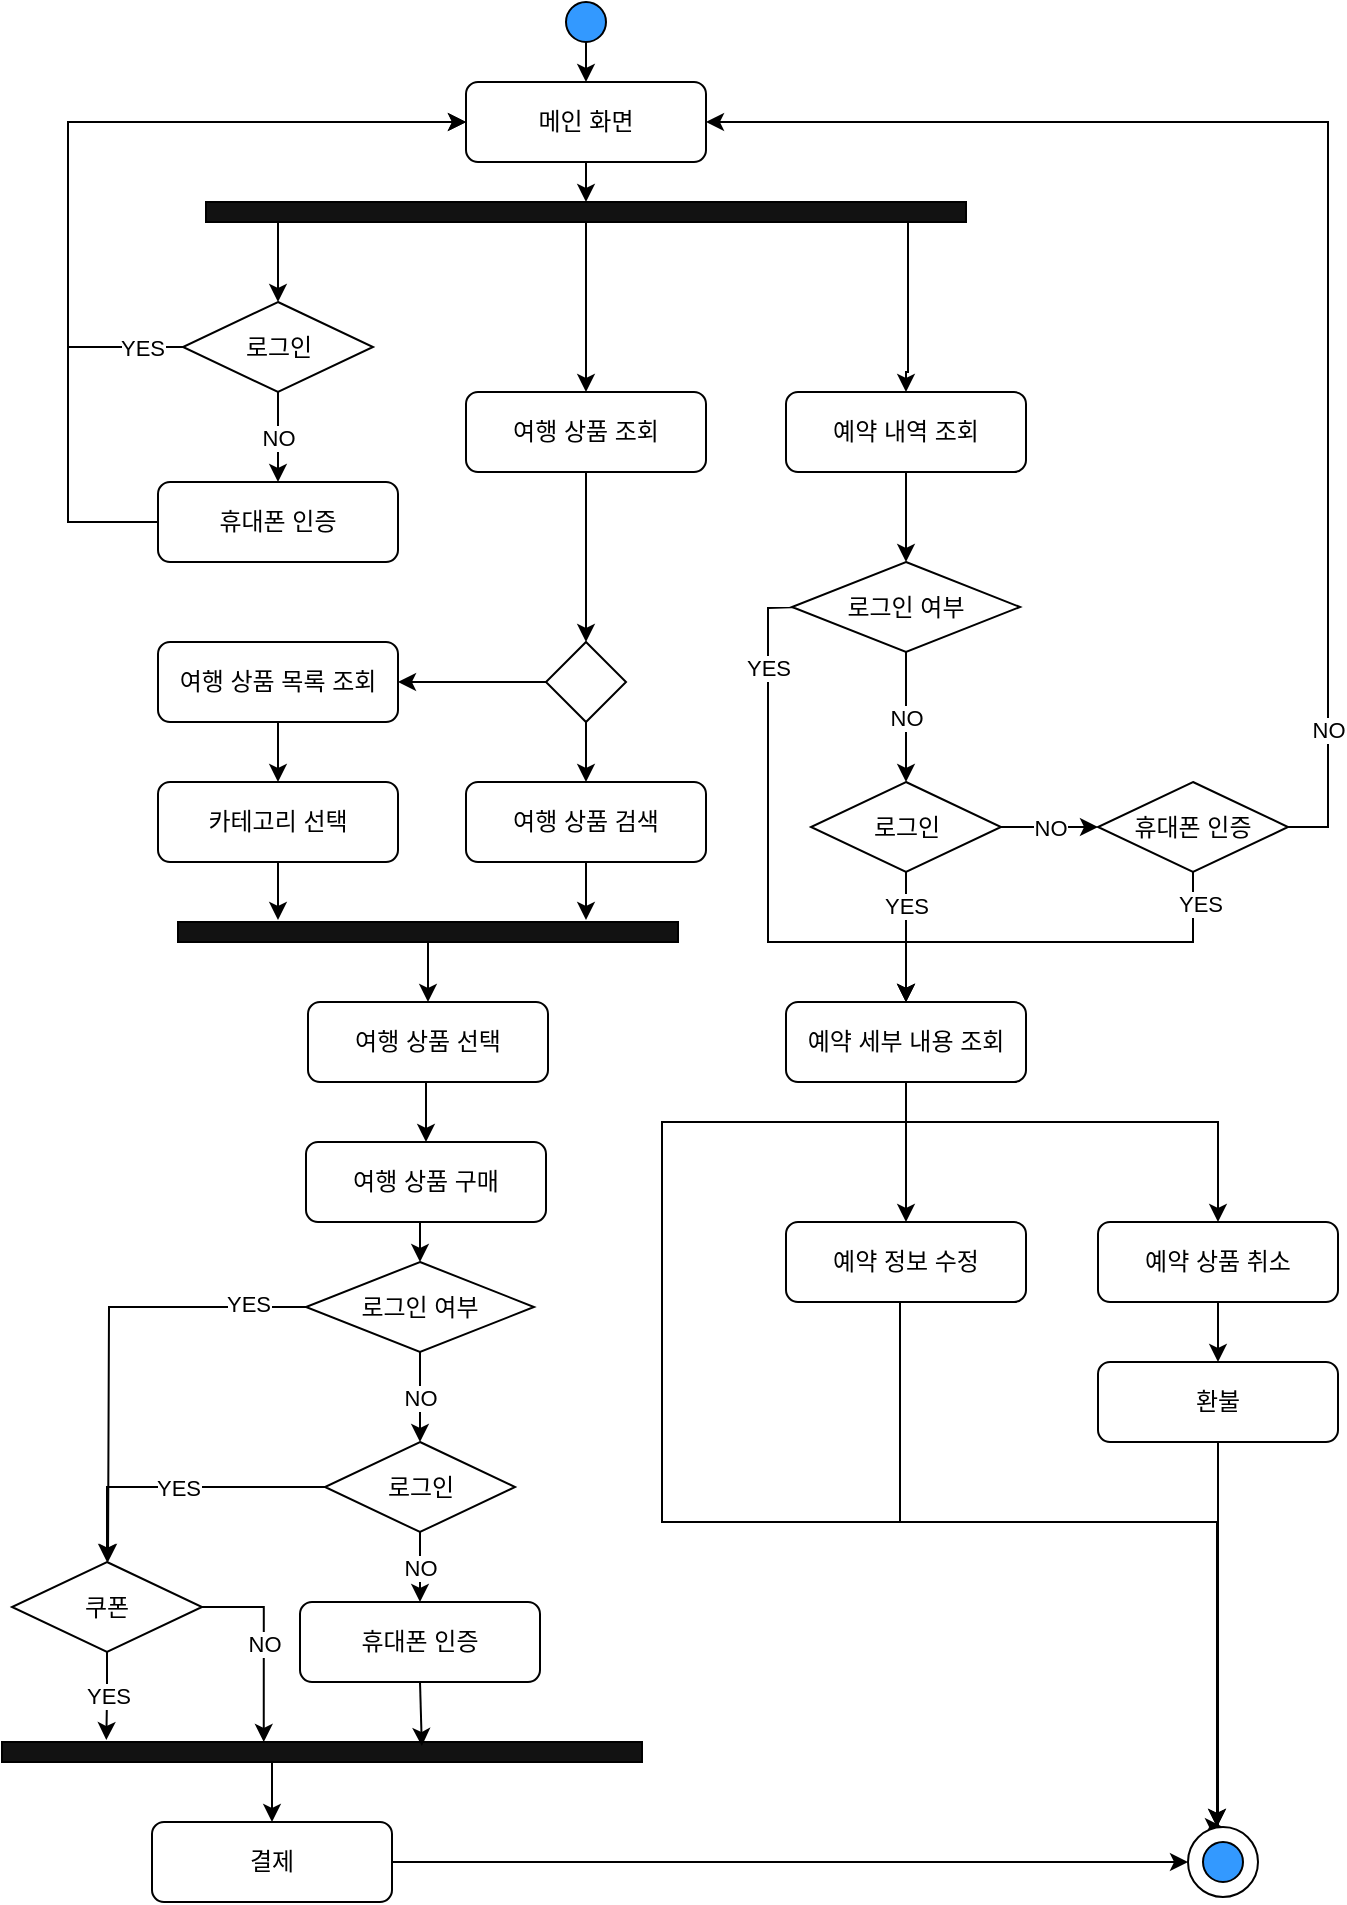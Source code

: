 <mxfile version="22.0.8" type="github">
  <diagram name="페이지-1" id="TN5AKw6U-QQQKgMi7nGR">
    <mxGraphModel dx="591" dy="510" grid="1" gridSize="10" guides="1" tooltips="1" connect="1" arrows="1" fold="1" page="1" pageScale="1" pageWidth="827" pageHeight="1169" math="0" shadow="0">
      <root>
        <mxCell id="0" />
        <mxCell id="1" parent="0" />
        <mxCell id="sBylLuwAz_yNocwkfArh-3" style="edgeStyle=orthogonalEdgeStyle;rounded=0;orthogonalLoop=1;jettySize=auto;html=1;exitX=0.5;exitY=1;exitDx=0;exitDy=0;entryX=0.5;entryY=0;entryDx=0;entryDy=0;" parent="1" source="sBylLuwAz_yNocwkfArh-1" target="sBylLuwAz_yNocwkfArh-2" edge="1">
          <mxGeometry relative="1" as="geometry" />
        </mxCell>
        <mxCell id="sBylLuwAz_yNocwkfArh-1" value="" style="ellipse;whiteSpace=wrap;html=1;aspect=fixed;fillColor=#3399FF;" parent="1" vertex="1">
          <mxGeometry x="399" y="30" width="20" height="20" as="geometry" />
        </mxCell>
        <mxCell id="sBylLuwAz_yNocwkfArh-5" style="edgeStyle=orthogonalEdgeStyle;rounded=0;orthogonalLoop=1;jettySize=auto;html=1;exitX=0.5;exitY=1;exitDx=0;exitDy=0;entryX=0.5;entryY=0;entryDx=0;entryDy=0;" parent="1" source="sBylLuwAz_yNocwkfArh-2" target="sBylLuwAz_yNocwkfArh-4" edge="1">
          <mxGeometry relative="1" as="geometry" />
        </mxCell>
        <mxCell id="sBylLuwAz_yNocwkfArh-2" value="메인 화면" style="rounded=1;whiteSpace=wrap;html=1;" parent="1" vertex="1">
          <mxGeometry x="349" y="70" width="120" height="40" as="geometry" />
        </mxCell>
        <mxCell id="N7bC6ouLhvrDJOjR0Ol4-1" style="edgeStyle=orthogonalEdgeStyle;rounded=0;orthogonalLoop=1;jettySize=auto;html=1;exitX=0.5;exitY=1;exitDx=0;exitDy=0;entryX=0.5;entryY=0;entryDx=0;entryDy=0;" edge="1" parent="1" source="sBylLuwAz_yNocwkfArh-4" target="sBylLuwAz_yNocwkfArh-7">
          <mxGeometry relative="1" as="geometry" />
        </mxCell>
        <mxCell id="N7bC6ouLhvrDJOjR0Ol4-2" style="edgeStyle=orthogonalEdgeStyle;rounded=0;orthogonalLoop=1;jettySize=auto;html=1;exitX=0.75;exitY=1;exitDx=0;exitDy=0;entryX=0.5;entryY=0;entryDx=0;entryDy=0;" edge="1" parent="1" source="sBylLuwAz_yNocwkfArh-4" target="sBylLuwAz_yNocwkfArh-6">
          <mxGeometry relative="1" as="geometry">
            <Array as="points">
              <mxPoint x="570" y="140" />
              <mxPoint x="570" y="215" />
            </Array>
          </mxGeometry>
        </mxCell>
        <mxCell id="N7bC6ouLhvrDJOjR0Ol4-6" style="edgeStyle=orthogonalEdgeStyle;rounded=0;orthogonalLoop=1;jettySize=auto;html=1;exitX=0.25;exitY=1;exitDx=0;exitDy=0;entryX=0.5;entryY=0;entryDx=0;entryDy=0;" edge="1" parent="1" source="sBylLuwAz_yNocwkfArh-4" target="N7bC6ouLhvrDJOjR0Ol4-5">
          <mxGeometry relative="1" as="geometry">
            <Array as="points">
              <mxPoint x="255" y="140" />
            </Array>
          </mxGeometry>
        </mxCell>
        <mxCell id="sBylLuwAz_yNocwkfArh-4" value="" style="rounded=0;whiteSpace=wrap;html=1;fillColor=#121212;" parent="1" vertex="1">
          <mxGeometry x="219" y="130" width="380" height="10" as="geometry" />
        </mxCell>
        <mxCell id="N7bC6ouLhvrDJOjR0Ol4-13" style="edgeStyle=orthogonalEdgeStyle;rounded=0;orthogonalLoop=1;jettySize=auto;html=1;exitX=0.5;exitY=1;exitDx=0;exitDy=0;entryX=0.5;entryY=0;entryDx=0;entryDy=0;" edge="1" parent="1" source="sBylLuwAz_yNocwkfArh-6" target="N7bC6ouLhvrDJOjR0Ol4-12">
          <mxGeometry relative="1" as="geometry" />
        </mxCell>
        <mxCell id="sBylLuwAz_yNocwkfArh-6" value="예약 내역 조회" style="rounded=1;whiteSpace=wrap;html=1;" parent="1" vertex="1">
          <mxGeometry x="509" y="225" width="120" height="40" as="geometry" />
        </mxCell>
        <mxCell id="sBylLuwAz_yNocwkfArh-11" style="edgeStyle=orthogonalEdgeStyle;rounded=0;orthogonalLoop=1;jettySize=auto;html=1;exitX=0.5;exitY=1;exitDx=0;exitDy=0;entryX=0.5;entryY=0;entryDx=0;entryDy=0;" parent="1" source="sBylLuwAz_yNocwkfArh-7" target="sBylLuwAz_yNocwkfArh-10" edge="1">
          <mxGeometry relative="1" as="geometry" />
        </mxCell>
        <mxCell id="sBylLuwAz_yNocwkfArh-7" value="여행 상품 조회" style="rounded=1;whiteSpace=wrap;html=1;" parent="1" vertex="1">
          <mxGeometry x="349" y="225" width="120" height="40" as="geometry" />
        </mxCell>
        <mxCell id="sBylLuwAz_yNocwkfArh-22" style="edgeStyle=orthogonalEdgeStyle;rounded=0;orthogonalLoop=1;jettySize=auto;html=1;exitX=0;exitY=0.5;exitDx=0;exitDy=0;entryX=1;entryY=0.5;entryDx=0;entryDy=0;" parent="1" source="sBylLuwAz_yNocwkfArh-10" target="sBylLuwAz_yNocwkfArh-15" edge="1">
          <mxGeometry relative="1" as="geometry" />
        </mxCell>
        <mxCell id="sBylLuwAz_yNocwkfArh-23" style="edgeStyle=orthogonalEdgeStyle;rounded=0;orthogonalLoop=1;jettySize=auto;html=1;exitX=0.5;exitY=1;exitDx=0;exitDy=0;entryX=0.5;entryY=0;entryDx=0;entryDy=0;" parent="1" source="sBylLuwAz_yNocwkfArh-10" target="sBylLuwAz_yNocwkfArh-16" edge="1">
          <mxGeometry relative="1" as="geometry" />
        </mxCell>
        <mxCell id="sBylLuwAz_yNocwkfArh-10" value="" style="rhombus;whiteSpace=wrap;html=1;" parent="1" vertex="1">
          <mxGeometry x="389" y="350" width="40" height="40" as="geometry" />
        </mxCell>
        <mxCell id="sBylLuwAz_yNocwkfArh-24" style="edgeStyle=orthogonalEdgeStyle;rounded=0;orthogonalLoop=1;jettySize=auto;html=1;exitX=0.5;exitY=1;exitDx=0;exitDy=0;entryX=0.5;entryY=0;entryDx=0;entryDy=0;" parent="1" source="sBylLuwAz_yNocwkfArh-15" target="sBylLuwAz_yNocwkfArh-17" edge="1">
          <mxGeometry relative="1" as="geometry" />
        </mxCell>
        <mxCell id="sBylLuwAz_yNocwkfArh-15" value="여행 상품 목록 조회" style="rounded=1;whiteSpace=wrap;html=1;" parent="1" vertex="1">
          <mxGeometry x="195" y="350" width="120" height="40" as="geometry" />
        </mxCell>
        <mxCell id="sBylLuwAz_yNocwkfArh-16" value="여행 상품 검색" style="rounded=1;whiteSpace=wrap;html=1;" parent="1" vertex="1">
          <mxGeometry x="349" y="420" width="120" height="40" as="geometry" />
        </mxCell>
        <mxCell id="sBylLuwAz_yNocwkfArh-17" value="카테고리 선택" style="rounded=1;whiteSpace=wrap;html=1;" parent="1" vertex="1">
          <mxGeometry x="195" y="420" width="120" height="40" as="geometry" />
        </mxCell>
        <mxCell id="sBylLuwAz_yNocwkfArh-56" style="edgeStyle=orthogonalEdgeStyle;rounded=0;orthogonalLoop=1;jettySize=auto;html=1;exitX=0.5;exitY=1;exitDx=0;exitDy=0;entryX=0.5;entryY=0;entryDx=0;entryDy=0;" parent="1" edge="1">
          <mxGeometry relative="1" as="geometry">
            <Array as="points">
              <mxPoint x="546" y="790" />
              <mxPoint x="702" y="790" />
            </Array>
            <mxPoint x="566" y="680" as="sourcePoint" />
            <mxPoint x="724.5" y="942.5" as="targetPoint" />
          </mxGeometry>
        </mxCell>
        <mxCell id="sBylLuwAz_yNocwkfArh-18" value="예약 정보 수정" style="rounded=1;whiteSpace=wrap;html=1;" parent="1" vertex="1">
          <mxGeometry x="509" y="640" width="120" height="40" as="geometry" />
        </mxCell>
        <mxCell id="sBylLuwAz_yNocwkfArh-32" style="edgeStyle=orthogonalEdgeStyle;rounded=0;orthogonalLoop=1;jettySize=auto;html=1;exitX=0.5;exitY=1;exitDx=0;exitDy=0;entryX=0.5;entryY=0;entryDx=0;entryDy=0;" parent="1" source="sBylLuwAz_yNocwkfArh-20" target="sBylLuwAz_yNocwkfArh-21" edge="1">
          <mxGeometry relative="1" as="geometry" />
        </mxCell>
        <mxCell id="sBylLuwAz_yNocwkfArh-20" value="예약 상품 취소" style="rounded=1;whiteSpace=wrap;html=1;" parent="1" vertex="1">
          <mxGeometry x="665" y="640" width="120" height="40" as="geometry" />
        </mxCell>
        <mxCell id="sBylLuwAz_yNocwkfArh-55" style="edgeStyle=orthogonalEdgeStyle;rounded=0;orthogonalLoop=1;jettySize=auto;html=1;exitX=0.5;exitY=1;exitDx=0;exitDy=0;entryX=0.5;entryY=0;entryDx=0;entryDy=0;" parent="1" source="sBylLuwAz_yNocwkfArh-21" target="sBylLuwAz_yNocwkfArh-53" edge="1">
          <mxGeometry relative="1" as="geometry">
            <Array as="points">
              <mxPoint x="725" y="943" />
            </Array>
          </mxGeometry>
        </mxCell>
        <mxCell id="sBylLuwAz_yNocwkfArh-21" value="환불" style="rounded=1;whiteSpace=wrap;html=1;" parent="1" vertex="1">
          <mxGeometry x="665" y="710" width="120" height="40" as="geometry" />
        </mxCell>
        <mxCell id="sBylLuwAz_yNocwkfArh-35" style="edgeStyle=orthogonalEdgeStyle;rounded=0;orthogonalLoop=1;jettySize=auto;html=1;exitX=0.5;exitY=1;exitDx=0;exitDy=0;entryX=0.5;entryY=0;entryDx=0;entryDy=0;" parent="1" source="sBylLuwAz_yNocwkfArh-26" target="sBylLuwAz_yNocwkfArh-33" edge="1">
          <mxGeometry relative="1" as="geometry" />
        </mxCell>
        <mxCell id="sBylLuwAz_yNocwkfArh-26" value="" style="rounded=0;whiteSpace=wrap;html=1;fillColor=#121212;" parent="1" vertex="1">
          <mxGeometry x="205" y="490" width="250" height="10" as="geometry" />
        </mxCell>
        <mxCell id="sBylLuwAz_yNocwkfArh-28" style="edgeStyle=orthogonalEdgeStyle;rounded=0;orthogonalLoop=1;jettySize=auto;html=1;exitX=0.5;exitY=1;exitDx=0;exitDy=0;entryX=0.2;entryY=-0.1;entryDx=0;entryDy=0;entryPerimeter=0;" parent="1" source="sBylLuwAz_yNocwkfArh-17" target="sBylLuwAz_yNocwkfArh-26" edge="1">
          <mxGeometry relative="1" as="geometry" />
        </mxCell>
        <mxCell id="sBylLuwAz_yNocwkfArh-29" style="edgeStyle=orthogonalEdgeStyle;rounded=0;orthogonalLoop=1;jettySize=auto;html=1;exitX=0.5;exitY=1;exitDx=0;exitDy=0;entryX=0.816;entryY=-0.1;entryDx=0;entryDy=0;entryPerimeter=0;" parent="1" source="sBylLuwAz_yNocwkfArh-16" target="sBylLuwAz_yNocwkfArh-26" edge="1">
          <mxGeometry relative="1" as="geometry" />
        </mxCell>
        <mxCell id="sBylLuwAz_yNocwkfArh-36" style="edgeStyle=orthogonalEdgeStyle;rounded=0;orthogonalLoop=1;jettySize=auto;html=1;exitX=0.5;exitY=1;exitDx=0;exitDy=0;entryX=0.5;entryY=0;entryDx=0;entryDy=0;" parent="1" source="sBylLuwAz_yNocwkfArh-33" target="sBylLuwAz_yNocwkfArh-34" edge="1">
          <mxGeometry relative="1" as="geometry" />
        </mxCell>
        <mxCell id="sBylLuwAz_yNocwkfArh-33" value="여행 상품 선택" style="rounded=1;whiteSpace=wrap;html=1;" parent="1" vertex="1">
          <mxGeometry x="270" y="530" width="120" height="40" as="geometry" />
        </mxCell>
        <mxCell id="N7bC6ouLhvrDJOjR0Ol4-21" style="edgeStyle=orthogonalEdgeStyle;rounded=0;orthogonalLoop=1;jettySize=auto;html=1;exitX=0.5;exitY=1;exitDx=0;exitDy=0;entryX=0.5;entryY=0;entryDx=0;entryDy=0;" edge="1" parent="1" source="sBylLuwAz_yNocwkfArh-34" target="N7bC6ouLhvrDJOjR0Ol4-20">
          <mxGeometry relative="1" as="geometry" />
        </mxCell>
        <mxCell id="sBylLuwAz_yNocwkfArh-34" value="여행 상품 구매" style="rounded=1;whiteSpace=wrap;html=1;" parent="1" vertex="1">
          <mxGeometry x="269" y="600" width="120" height="40" as="geometry" />
        </mxCell>
        <mxCell id="sBylLuwAz_yNocwkfArh-43" value="YES" style="edgeStyle=orthogonalEdgeStyle;rounded=0;orthogonalLoop=1;jettySize=auto;html=1;exitX=0;exitY=0.5;exitDx=0;exitDy=0;entryX=0.5;entryY=0;entryDx=0;entryDy=0;" parent="1" source="sBylLuwAz_yNocwkfArh-37" target="sBylLuwAz_yNocwkfArh-41" edge="1">
          <mxGeometry relative="1" as="geometry" />
        </mxCell>
        <mxCell id="sBylLuwAz_yNocwkfArh-67" value="NO" style="edgeStyle=orthogonalEdgeStyle;rounded=0;orthogonalLoop=1;jettySize=auto;html=1;exitX=0.5;exitY=1;exitDx=0;exitDy=0;entryX=0.5;entryY=0;entryDx=0;entryDy=0;" parent="1" source="sBylLuwAz_yNocwkfArh-37" target="sBylLuwAz_yNocwkfArh-65" edge="1">
          <mxGeometry relative="1" as="geometry" />
        </mxCell>
        <mxCell id="sBylLuwAz_yNocwkfArh-37" value="로그인" style="rhombus;whiteSpace=wrap;html=1;" parent="1" vertex="1">
          <mxGeometry x="278.5" y="750" width="95" height="45" as="geometry" />
        </mxCell>
        <mxCell id="sBylLuwAz_yNocwkfArh-51" style="edgeStyle=orthogonalEdgeStyle;rounded=0;orthogonalLoop=1;jettySize=auto;html=1;exitX=0.5;exitY=1;exitDx=0;exitDy=0;entryX=0.5;entryY=0;entryDx=0;entryDy=0;" parent="1" source="sBylLuwAz_yNocwkfArh-40" target="sBylLuwAz_yNocwkfArh-50" edge="1">
          <mxGeometry relative="1" as="geometry" />
        </mxCell>
        <mxCell id="sBylLuwAz_yNocwkfArh-40" value="" style="rounded=0;whiteSpace=wrap;html=1;fillColor=#121212;" parent="1" vertex="1">
          <mxGeometry x="117" y="900" width="320" height="10" as="geometry" />
        </mxCell>
        <mxCell id="sBylLuwAz_yNocwkfArh-48" value="NO" style="edgeStyle=orthogonalEdgeStyle;rounded=0;orthogonalLoop=1;jettySize=auto;html=1;exitX=1;exitY=0.5;exitDx=0;exitDy=0;entryX=0.409;entryY=0;entryDx=0;entryDy=0;entryPerimeter=0;" parent="1" source="sBylLuwAz_yNocwkfArh-41" target="sBylLuwAz_yNocwkfArh-40" edge="1">
          <mxGeometry relative="1" as="geometry" />
        </mxCell>
        <mxCell id="sBylLuwAz_yNocwkfArh-41" value="쿠폰" style="rhombus;whiteSpace=wrap;html=1;" parent="1" vertex="1">
          <mxGeometry x="122" y="810" width="95" height="45" as="geometry" />
        </mxCell>
        <mxCell id="sBylLuwAz_yNocwkfArh-46" value="YES" style="edgeStyle=orthogonalEdgeStyle;rounded=0;orthogonalLoop=1;jettySize=auto;html=1;exitX=0.5;exitY=1;exitDx=0;exitDy=0;entryX=0.163;entryY=-0.1;entryDx=0;entryDy=0;entryPerimeter=0;" parent="1" source="sBylLuwAz_yNocwkfArh-41" target="sBylLuwAz_yNocwkfArh-40" edge="1">
          <mxGeometry relative="1" as="geometry" />
        </mxCell>
        <mxCell id="N7bC6ouLhvrDJOjR0Ol4-17" style="edgeStyle=orthogonalEdgeStyle;rounded=0;orthogonalLoop=1;jettySize=auto;html=1;exitX=1;exitY=0.5;exitDx=0;exitDy=0;entryX=0;entryY=0.5;entryDx=0;entryDy=0;" edge="1" parent="1" source="sBylLuwAz_yNocwkfArh-50" target="sBylLuwAz_yNocwkfArh-53">
          <mxGeometry relative="1" as="geometry" />
        </mxCell>
        <mxCell id="sBylLuwAz_yNocwkfArh-50" value="결제" style="rounded=1;whiteSpace=wrap;html=1;" parent="1" vertex="1">
          <mxGeometry x="192" y="940" width="120" height="40" as="geometry" />
        </mxCell>
        <mxCell id="sBylLuwAz_yNocwkfArh-53" value="" style="ellipse;whiteSpace=wrap;html=1;aspect=fixed;" parent="1" vertex="1">
          <mxGeometry x="710" y="942.5" width="35" height="35" as="geometry" />
        </mxCell>
        <mxCell id="sBylLuwAz_yNocwkfArh-52" value="" style="ellipse;whiteSpace=wrap;html=1;aspect=fixed;fillColor=#3399FF;" parent="1" vertex="1">
          <mxGeometry x="717.5" y="950" width="20" height="20" as="geometry" />
        </mxCell>
        <mxCell id="sBylLuwAz_yNocwkfArh-59" value="YES" style="edgeStyle=orthogonalEdgeStyle;rounded=0;orthogonalLoop=1;jettySize=auto;html=1;exitX=0.5;exitY=1;exitDx=0;exitDy=0;entryX=0.5;entryY=0;entryDx=0;entryDy=0;entryPerimeter=0;" parent="1" source="sBylLuwAz_yNocwkfArh-57" target="sBylLuwAz_yNocwkfArh-75" edge="1">
          <mxGeometry x="-0.5" relative="1" as="geometry">
            <mxPoint x="569" y="525" as="targetPoint" />
            <mxPoint as="offset" />
          </mxGeometry>
        </mxCell>
        <mxCell id="sBylLuwAz_yNocwkfArh-72" value="NO" style="edgeStyle=orthogonalEdgeStyle;rounded=0;orthogonalLoop=1;jettySize=auto;html=1;exitX=1;exitY=0.5;exitDx=0;exitDy=0;entryX=0;entryY=0.5;entryDx=0;entryDy=0;" parent="1" source="sBylLuwAz_yNocwkfArh-57" target="sBylLuwAz_yNocwkfArh-71" edge="1">
          <mxGeometry relative="1" as="geometry" />
        </mxCell>
        <mxCell id="sBylLuwAz_yNocwkfArh-57" value="로그인" style="rhombus;whiteSpace=wrap;html=1;" parent="1" vertex="1">
          <mxGeometry x="521.5" y="420" width="95" height="45" as="geometry" />
        </mxCell>
        <mxCell id="sBylLuwAz_yNocwkfArh-65" value="휴대폰 인증" style="rounded=1;whiteSpace=wrap;html=1;" parent="1" vertex="1">
          <mxGeometry x="266" y="830" width="120" height="40" as="geometry" />
        </mxCell>
        <mxCell id="sBylLuwAz_yNocwkfArh-70" style="edgeStyle=orthogonalEdgeStyle;rounded=0;orthogonalLoop=1;jettySize=auto;html=1;exitX=0.5;exitY=1;exitDx=0;exitDy=0;entryX=0.656;entryY=0.2;entryDx=0;entryDy=0;entryPerimeter=0;" parent="1" source="sBylLuwAz_yNocwkfArh-65" target="sBylLuwAz_yNocwkfArh-40" edge="1">
          <mxGeometry relative="1" as="geometry" />
        </mxCell>
        <mxCell id="sBylLuwAz_yNocwkfArh-73" value="YES" style="edgeStyle=orthogonalEdgeStyle;rounded=0;orthogonalLoop=1;jettySize=auto;html=1;exitX=0.5;exitY=1;exitDx=0;exitDy=0;entryX=0.5;entryY=0;entryDx=0;entryDy=0;" parent="1" source="sBylLuwAz_yNocwkfArh-71" target="sBylLuwAz_yNocwkfArh-75" edge="1">
          <mxGeometry x="-0.853" y="3" relative="1" as="geometry">
            <mxPoint x="569" y="525" as="targetPoint" />
            <Array as="points">
              <mxPoint x="713" y="500" />
              <mxPoint x="569" y="500" />
            </Array>
            <mxPoint as="offset" />
          </mxGeometry>
        </mxCell>
        <mxCell id="sBylLuwAz_yNocwkfArh-74" value="NO" style="edgeStyle=orthogonalEdgeStyle;rounded=0;orthogonalLoop=1;jettySize=auto;html=1;exitX=1;exitY=0.5;exitDx=0;exitDy=0;entryX=1;entryY=0.5;entryDx=0;entryDy=0;" parent="1" source="sBylLuwAz_yNocwkfArh-71" target="sBylLuwAz_yNocwkfArh-2" edge="1">
          <mxGeometry x="-0.799" relative="1" as="geometry">
            <mxPoint as="offset" />
          </mxGeometry>
        </mxCell>
        <mxCell id="sBylLuwAz_yNocwkfArh-71" value="휴대폰 인증" style="rhombus;whiteSpace=wrap;html=1;" parent="1" vertex="1">
          <mxGeometry x="665" y="420" width="95" height="45" as="geometry" />
        </mxCell>
        <mxCell id="sBylLuwAz_yNocwkfArh-76" style="edgeStyle=orthogonalEdgeStyle;rounded=0;orthogonalLoop=1;jettySize=auto;html=1;exitX=0.5;exitY=1;exitDx=0;exitDy=0;entryX=0.5;entryY=0;entryDx=0;entryDy=0;" parent="1" source="sBylLuwAz_yNocwkfArh-75" target="sBylLuwAz_yNocwkfArh-18" edge="1">
          <mxGeometry relative="1" as="geometry" />
        </mxCell>
        <mxCell id="sBylLuwAz_yNocwkfArh-77" style="edgeStyle=orthogonalEdgeStyle;rounded=0;orthogonalLoop=1;jettySize=auto;html=1;exitX=0.5;exitY=1;exitDx=0;exitDy=0;entryX=0.5;entryY=0;entryDx=0;entryDy=0;" parent="1" source="sBylLuwAz_yNocwkfArh-75" target="sBylLuwAz_yNocwkfArh-20" edge="1">
          <mxGeometry relative="1" as="geometry">
            <Array as="points">
              <mxPoint x="569" y="590" />
              <mxPoint x="725" y="590" />
            </Array>
          </mxGeometry>
        </mxCell>
        <mxCell id="N7bC6ouLhvrDJOjR0Ol4-18" style="edgeStyle=orthogonalEdgeStyle;rounded=0;orthogonalLoop=1;jettySize=auto;html=1;exitX=0.5;exitY=1;exitDx=0;exitDy=0;entryX=0.5;entryY=0;entryDx=0;entryDy=0;" edge="1" parent="1" source="sBylLuwAz_yNocwkfArh-75">
          <mxGeometry relative="1" as="geometry">
            <mxPoint x="566" y="570" as="sourcePoint" />
            <mxPoint x="724.5" y="942.5" as="targetPoint" />
            <Array as="points">
              <mxPoint x="569" y="590" />
              <mxPoint x="447" y="590" />
              <mxPoint x="447" y="790" />
              <mxPoint x="724" y="790" />
            </Array>
          </mxGeometry>
        </mxCell>
        <mxCell id="sBylLuwAz_yNocwkfArh-75" value="예약 세부 내용 조회" style="rounded=1;whiteSpace=wrap;html=1;" parent="1" vertex="1">
          <mxGeometry x="509" y="530" width="120" height="40" as="geometry" />
        </mxCell>
        <mxCell id="N7bC6ouLhvrDJOjR0Ol4-8" value="NO" style="edgeStyle=orthogonalEdgeStyle;rounded=0;orthogonalLoop=1;jettySize=auto;html=1;exitX=0.5;exitY=1;exitDx=0;exitDy=0;entryX=0.5;entryY=0;entryDx=0;entryDy=0;" edge="1" parent="1" source="N7bC6ouLhvrDJOjR0Ol4-5" target="N7bC6ouLhvrDJOjR0Ol4-7">
          <mxGeometry relative="1" as="geometry" />
        </mxCell>
        <mxCell id="N7bC6ouLhvrDJOjR0Ol4-10" value="YES" style="edgeStyle=orthogonalEdgeStyle;rounded=0;orthogonalLoop=1;jettySize=auto;html=1;exitX=0;exitY=0.5;exitDx=0;exitDy=0;entryX=0;entryY=0.5;entryDx=0;entryDy=0;" edge="1" parent="1" source="N7bC6ouLhvrDJOjR0Ol4-5" target="sBylLuwAz_yNocwkfArh-2">
          <mxGeometry x="-0.888" relative="1" as="geometry">
            <Array as="points">
              <mxPoint x="150" y="203" />
              <mxPoint x="150" y="90" />
            </Array>
            <mxPoint as="offset" />
          </mxGeometry>
        </mxCell>
        <mxCell id="N7bC6ouLhvrDJOjR0Ol4-5" value="로그인" style="rhombus;whiteSpace=wrap;html=1;" vertex="1" parent="1">
          <mxGeometry x="207.5" y="180" width="95" height="45" as="geometry" />
        </mxCell>
        <mxCell id="N7bC6ouLhvrDJOjR0Ol4-9" style="edgeStyle=orthogonalEdgeStyle;rounded=0;orthogonalLoop=1;jettySize=auto;html=1;exitX=0;exitY=0.5;exitDx=0;exitDy=0;entryX=0;entryY=0.5;entryDx=0;entryDy=0;" edge="1" parent="1" source="N7bC6ouLhvrDJOjR0Ol4-7" target="sBylLuwAz_yNocwkfArh-2">
          <mxGeometry relative="1" as="geometry">
            <Array as="points">
              <mxPoint x="150" y="290" />
              <mxPoint x="150" y="90" />
            </Array>
          </mxGeometry>
        </mxCell>
        <mxCell id="N7bC6ouLhvrDJOjR0Ol4-7" value="휴대폰 인증" style="rounded=1;whiteSpace=wrap;html=1;" vertex="1" parent="1">
          <mxGeometry x="195" y="270" width="120" height="40" as="geometry" />
        </mxCell>
        <mxCell id="N7bC6ouLhvrDJOjR0Ol4-14" value="NO" style="edgeStyle=orthogonalEdgeStyle;rounded=0;orthogonalLoop=1;jettySize=auto;html=1;exitX=0.5;exitY=1;exitDx=0;exitDy=0;entryX=0.5;entryY=0;entryDx=0;entryDy=0;" edge="1" parent="1" source="N7bC6ouLhvrDJOjR0Ol4-12" target="sBylLuwAz_yNocwkfArh-57">
          <mxGeometry relative="1" as="geometry" />
        </mxCell>
        <mxCell id="N7bC6ouLhvrDJOjR0Ol4-16" value="YES" style="edgeStyle=orthogonalEdgeStyle;rounded=0;orthogonalLoop=1;jettySize=auto;html=1;exitX=0;exitY=0.5;exitDx=0;exitDy=0;entryX=0.5;entryY=0;entryDx=0;entryDy=0;" edge="1" parent="1" source="N7bC6ouLhvrDJOjR0Ol4-12" target="sBylLuwAz_yNocwkfArh-75">
          <mxGeometry x="-0.669" relative="1" as="geometry">
            <Array as="points">
              <mxPoint x="515" y="333" />
              <mxPoint x="500" y="333" />
              <mxPoint x="500" y="500" />
              <mxPoint x="569" y="500" />
            </Array>
            <mxPoint y="1" as="offset" />
          </mxGeometry>
        </mxCell>
        <mxCell id="N7bC6ouLhvrDJOjR0Ol4-12" value="로그인 여부" style="rhombus;whiteSpace=wrap;html=1;" vertex="1" parent="1">
          <mxGeometry x="512" y="310" width="114" height="45" as="geometry" />
        </mxCell>
        <mxCell id="N7bC6ouLhvrDJOjR0Ol4-26" value="NO" style="edgeStyle=orthogonalEdgeStyle;rounded=0;orthogonalLoop=1;jettySize=auto;html=1;exitX=0.5;exitY=1;exitDx=0;exitDy=0;entryX=0.5;entryY=0;entryDx=0;entryDy=0;" edge="1" parent="1" source="N7bC6ouLhvrDJOjR0Ol4-20" target="sBylLuwAz_yNocwkfArh-37">
          <mxGeometry relative="1" as="geometry" />
        </mxCell>
        <mxCell id="N7bC6ouLhvrDJOjR0Ol4-28" value="YES" style="edgeStyle=orthogonalEdgeStyle;shape=connector;rounded=0;orthogonalLoop=1;jettySize=auto;html=1;exitX=0;exitY=0.5;exitDx=0;exitDy=0;labelBackgroundColor=default;strokeColor=default;align=center;verticalAlign=middle;fontFamily=Helvetica;fontSize=11;fontColor=default;endArrow=classic;" edge="1" parent="1" source="N7bC6ouLhvrDJOjR0Ol4-20">
          <mxGeometry x="-0.743" y="-2" relative="1" as="geometry">
            <mxPoint x="170" y="810" as="targetPoint" />
            <mxPoint as="offset" />
          </mxGeometry>
        </mxCell>
        <mxCell id="N7bC6ouLhvrDJOjR0Ol4-20" value="로그인 여부" style="rhombus;whiteSpace=wrap;html=1;" vertex="1" parent="1">
          <mxGeometry x="269" y="660" width="114" height="45" as="geometry" />
        </mxCell>
      </root>
    </mxGraphModel>
  </diagram>
</mxfile>
